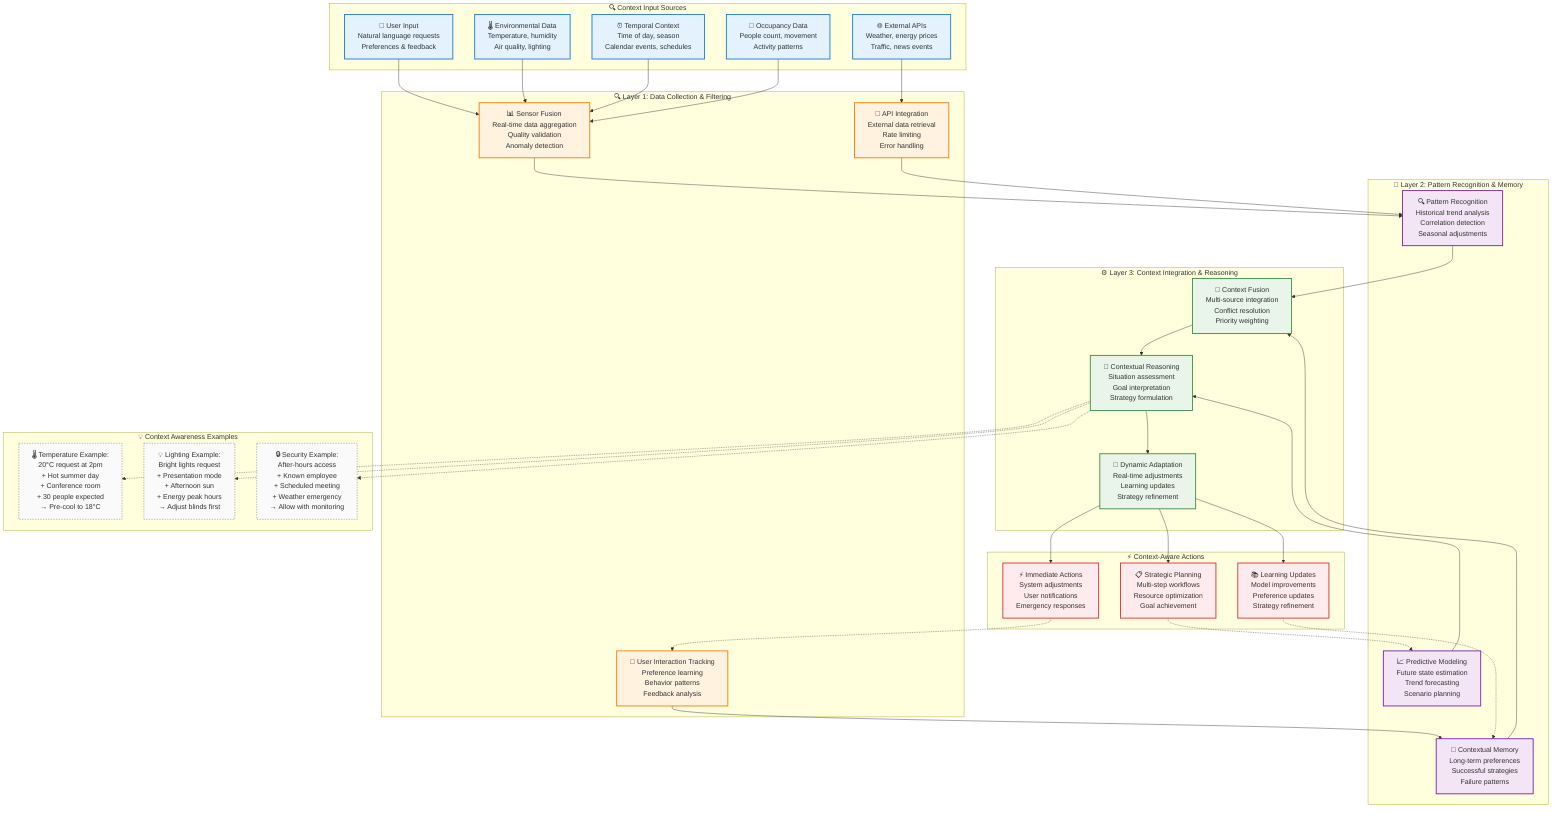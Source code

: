 flowchart TB
    %% Context Input Sources
    subgraph INPUTS["🔍 Context Input Sources"]
        USER_INPUT[👤 User Input<br/>Natural language requests<br/>Preferences & feedback]
        ENV_DATA[🌡️ Environmental Data<br/>Temperature, humidity<br/>Air quality, lighting]
        TEMPORAL[⏰ Temporal Context<br/>Time of day, season<br/>Calendar events, schedules]
        OCCUPANCY[👥 Occupancy Data<br/>People count, movement<br/>Activity patterns]
        EXTERNAL[🌐 External APIs<br/>Weather, energy prices<br/>Traffic, news events]
    end
    
    %% Context Processing Layers
    subgraph LAYER1["🔍 Layer 1: Data Collection & Filtering"]
        SENSORS[📊 Sensor Fusion<br/>Real-time data aggregation<br/>Quality validation<br/>Anomaly detection]
        APIS[🔌 API Integration<br/>External data retrieval<br/>Rate limiting<br/>Error handling]
        USER_TRACK[👤 User Interaction Tracking<br/>Preference learning<br/>Behavior patterns<br/>Feedback analysis]
    end
    
    subgraph LAYER2["🧠 Layer 2: Pattern Recognition & Memory"]
        PATTERN[🔍 Pattern Recognition<br/>Historical trend analysis<br/>Correlation detection<br/>Seasonal adjustments]
        MEMORY[💾 Contextual Memory<br/>Long-term preferences<br/>Successful strategies<br/>Failure patterns]
        PREDICT[📈 Predictive Modeling<br/>Future state estimation<br/>Trend forecasting<br/>Scenario planning]
    end
    
    subgraph LAYER3["⚙️ Layer 3: Context Integration & Reasoning"]
        FUSION[🔗 Context Fusion<br/>Multi-source integration<br/>Conflict resolution<br/>Priority weighting]
        REASONING[🎯 Contextual Reasoning<br/>Situation assessment<br/>Goal interpretation<br/>Strategy formulation]
        ADAPTATION[🔄 Dynamic Adaptation<br/>Real-time adjustments<br/>Learning updates<br/>Strategy refinement]
    end
    
    %% Output Actions
    subgraph OUTPUTS["⚡ Context-Aware Actions"]
        IMMEDIATE[⚡ Immediate Actions<br/>System adjustments<br/>User notifications<br/>Emergency responses]
        STRATEGIC[📋 Strategic Planning<br/>Multi-step workflows<br/>Resource optimization<br/>Goal achievement]
        LEARNING[📚 Learning Updates<br/>Model improvements<br/>Preference updates<br/>Strategy refinement]
    end
    
    %% Example Scenarios
    subgraph EXAMPLES["💡 Context Awareness Examples"]
        EX1[🌡️ Temperature Example:<br/>20°C request at 2pm<br/>+ Hot summer day<br/>+ Conference room<br/>+ 30 people expected<br/>→ Pre-cool to 18°C]
        
        EX2[💡 Lighting Example:<br/>Bright lights request<br/>+ Presentation mode<br/>+ Afternoon sun<br/>+ Energy peak hours<br/>→ Adjust blinds first]
        
        EX3[🔒 Security Example:<br/>After-hours access<br/>+ Known employee<br/>+ Scheduled meeting<br/>+ Weather emergency<br/>→ Allow with monitoring]
    end
    
    %% Connections between layers
    USER_INPUT --> SENSORS
    ENV_DATA --> SENSORS
    TEMPORAL --> SENSORS
    OCCUPANCY --> SENSORS
    EXTERNAL --> APIS
    
    SENSORS --> PATTERN
    APIS --> PATTERN
    USER_TRACK --> MEMORY
    
    PATTERN --> FUSION
    MEMORY --> FUSION
    PREDICT --> REASONING
    
    FUSION --> REASONING
    REASONING --> ADAPTATION
    
    ADAPTATION --> IMMEDIATE
    ADAPTATION --> STRATEGIC
    ADAPTATION --> LEARNING
    
    %% Feedback loops
    LEARNING -.-> MEMORY
    IMMEDIATE -.-> USER_TRACK
    STRATEGIC -.-> PREDICT
    
    %% Example connections
    REASONING -.-> EX1
    REASONING -.-> EX2
    REASONING -.-> EX3
    
    %% Styling
    classDef input fill:#e3f2fd,stroke:#1976d2,stroke-width:2px
    classDef layer1 fill:#fff3e0,stroke:#f57c00,stroke-width:2px
    classDef layer2 fill:#f3e5f5,stroke:#7b1fa2,stroke-width:2px
    classDef layer3 fill:#e8f5e8,stroke:#388e3c,stroke-width:2px
    classDef output fill:#ffebee,stroke:#d32f2f,stroke-width:2px
    classDef example fill:#fafafa,stroke:#616161,stroke-width:1px,stroke-dasharray: 3 3
    classDef subgraph_style fill:#f9f9f9,stroke:#333,stroke-width:1px
    
    class USER_INPUT,ENV_DATA,TEMPORAL,OCCUPANCY,EXTERNAL input
    class SENSORS,APIS,USER_TRACK layer1
    class PATTERN,MEMORY,PREDICT layer2
    class FUSION,REASONING,ADAPTATION layer3
    class IMMEDIATE,STRATEGIC,LEARNING output
    class EX1,EX2,EX3 example